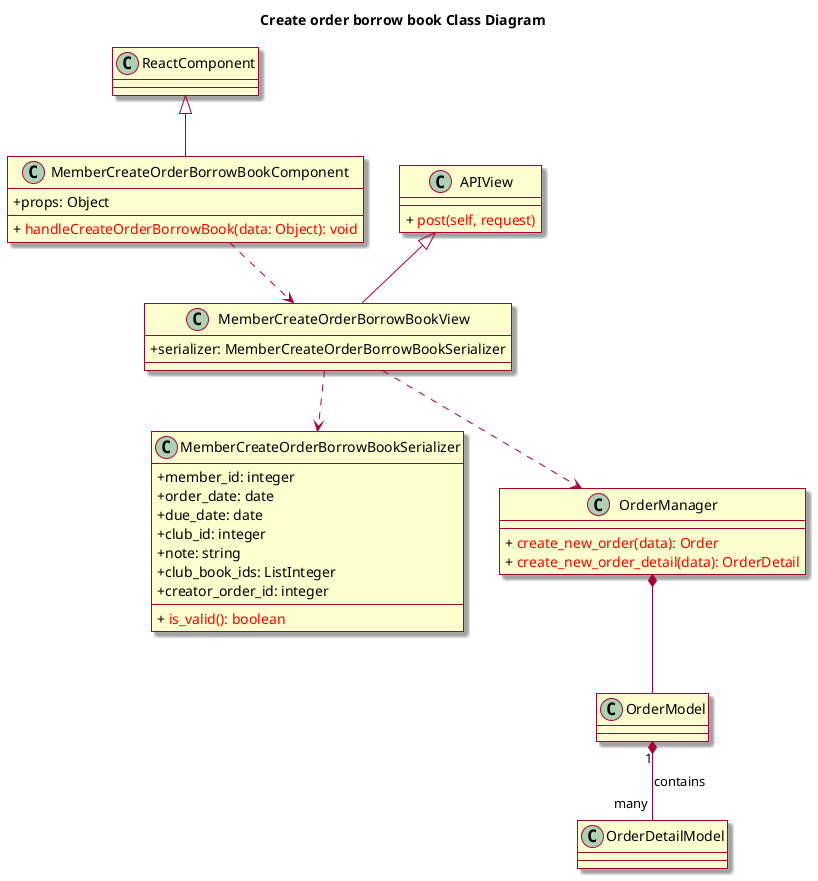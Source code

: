 @startuml
skin rose
skinparam classAttributeIconSize 0

title Create order borrow book Class Diagram
class ReactComponent

class MemberCreateOrderBorrowBookComponent {
	+ props: Object
	+ {method} <color:red> handleCreateOrderBorrowBook(data: Object): void
}

class MemberCreateOrderBorrowBookView {
	+ serializer: MemberCreateOrderBorrowBookSerializer
}

class APIView {
	+ {method} <color:red> post(self, request)
}

class MemberCreateOrderBorrowBookSerializer {
	+  member_id: integer
    +  order_date: date
    +  due_date: date
    +  club_id: integer
    +  note: string
    +  club_book_ids: ListInteger
    +  creator_order_id: integer
	+ {method} <color:red> is_valid(): boolean
}

class OrderManager {
	+ {method} <color:red> create_new_order(data): Order
    + {method} <color:red> create_new_order_detail(data): OrderDetail
}

class OrderModel {
}
class OrderDetailModel {
}
ReactComponent <|-- MemberCreateOrderBorrowBookComponent
APIView <|-- MemberCreateOrderBorrowBookView
MemberCreateOrderBorrowBookComponent ..> MemberCreateOrderBorrowBookView
MemberCreateOrderBorrowBookView ..> MemberCreateOrderBorrowBookSerializer
MemberCreateOrderBorrowBookView ..> OrderManager
OrderManager *-- OrderModel
OrderModel "1" *-- "many" OrderDetailModel : contains
@enduml

